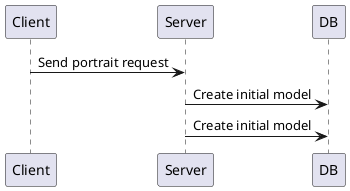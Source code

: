 @startuml

Client->Server : Send portrait request
Server->DB : Create initial model
Server->DB : Create initial model

@enduml
